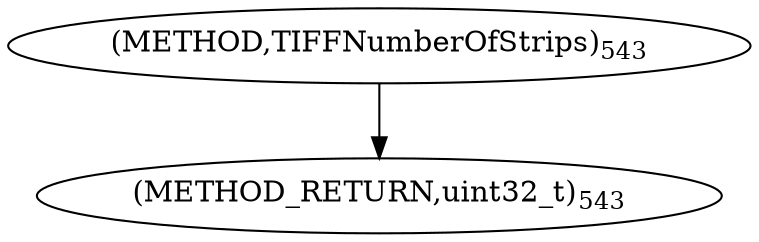 digraph "TIFFNumberOfStrips" {  
"9127" [label = <(METHOD,TIFFNumberOfStrips)<SUB>543</SUB>> ]
"9129" [label = <(METHOD_RETURN,uint32_t)<SUB>543</SUB>> ]
  "9127" -> "9129" 
}

